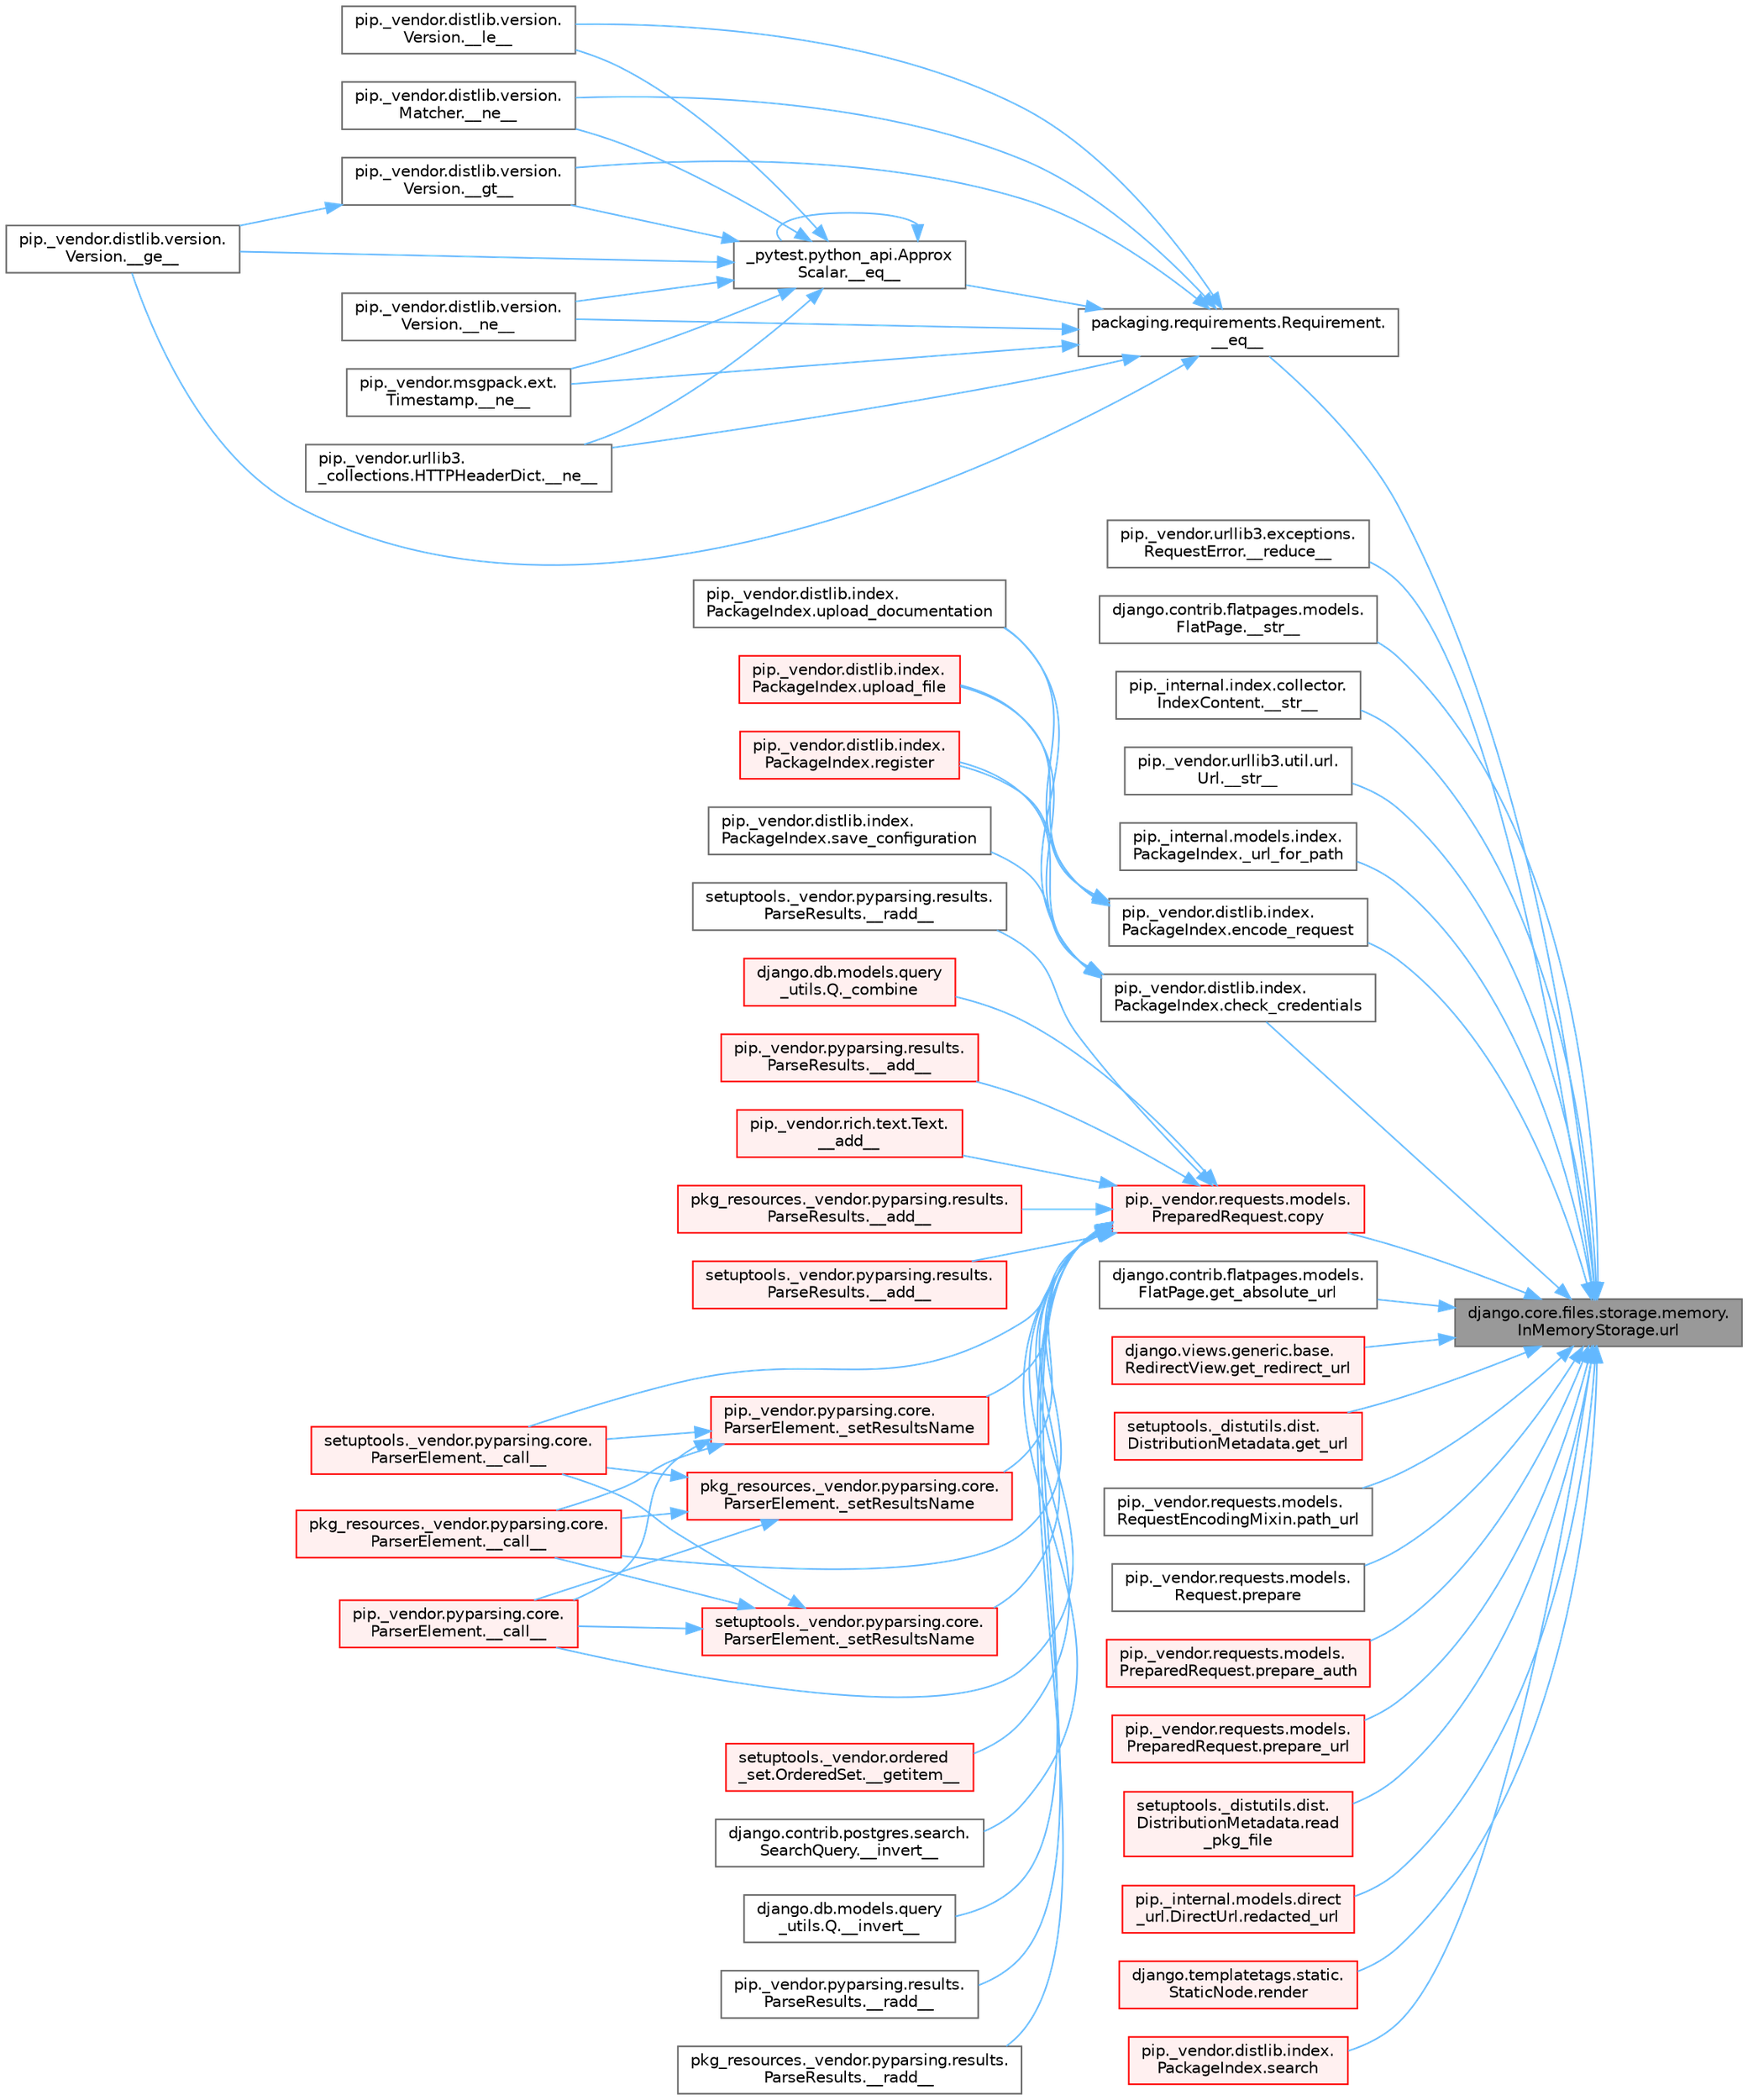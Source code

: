 digraph "django.core.files.storage.memory.InMemoryStorage.url"
{
 // LATEX_PDF_SIZE
  bgcolor="transparent";
  edge [fontname=Helvetica,fontsize=10,labelfontname=Helvetica,labelfontsize=10];
  node [fontname=Helvetica,fontsize=10,shape=box,height=0.2,width=0.4];
  rankdir="RL";
  Node1 [id="Node000001",label="django.core.files.storage.memory.\lInMemoryStorage.url",height=0.2,width=0.4,color="gray40", fillcolor="grey60", style="filled", fontcolor="black",tooltip=" "];
  Node1 -> Node2 [id="edge1_Node000001_Node000002",dir="back",color="steelblue1",style="solid",tooltip=" "];
  Node2 [id="Node000002",label="packaging.requirements.Requirement.\l__eq__",height=0.2,width=0.4,color="grey40", fillcolor="white", style="filled",URL="$classpackaging_1_1requirements_1_1_requirement.html#ae285c586a0e8b9e700b0f5f25e2c2671",tooltip=" "];
  Node2 -> Node3 [id="edge2_Node000002_Node000003",dir="back",color="steelblue1",style="solid",tooltip=" "];
  Node3 [id="Node000003",label="_pytest.python_api.Approx\lScalar.__eq__",height=0.2,width=0.4,color="grey40", fillcolor="white", style="filled",URL="$class__pytest_1_1python__api_1_1_approx_scalar.html#af4601ee4ca7409927f88c83ebfc3d923",tooltip=" "];
  Node3 -> Node3 [id="edge3_Node000003_Node000003",dir="back",color="steelblue1",style="solid",tooltip=" "];
  Node3 -> Node4 [id="edge4_Node000003_Node000004",dir="back",color="steelblue1",style="solid",tooltip=" "];
  Node4 [id="Node000004",label="pip._vendor.distlib.version.\lVersion.__ge__",height=0.2,width=0.4,color="grey40", fillcolor="white", style="filled",URL="$classpip_1_1__vendor_1_1distlib_1_1version_1_1_version.html#aa6b7b889cebc687ddb5ed9040d01b1ec",tooltip=" "];
  Node3 -> Node5 [id="edge5_Node000003_Node000005",dir="back",color="steelblue1",style="solid",tooltip=" "];
  Node5 [id="Node000005",label="pip._vendor.distlib.version.\lVersion.__gt__",height=0.2,width=0.4,color="grey40", fillcolor="white", style="filled",URL="$classpip_1_1__vendor_1_1distlib_1_1version_1_1_version.html#a51cf0c8da1bb6829173ff6861b10cb5f",tooltip=" "];
  Node5 -> Node4 [id="edge6_Node000005_Node000004",dir="back",color="steelblue1",style="solid",tooltip=" "];
  Node3 -> Node6 [id="edge7_Node000003_Node000006",dir="back",color="steelblue1",style="solid",tooltip=" "];
  Node6 [id="Node000006",label="pip._vendor.distlib.version.\lVersion.__le__",height=0.2,width=0.4,color="grey40", fillcolor="white", style="filled",URL="$classpip_1_1__vendor_1_1distlib_1_1version_1_1_version.html#ae5e2c5d9b76377e286fcf92a382cbb8b",tooltip=" "];
  Node3 -> Node7 [id="edge8_Node000003_Node000007",dir="back",color="steelblue1",style="solid",tooltip=" "];
  Node7 [id="Node000007",label="pip._vendor.distlib.version.\lMatcher.__ne__",height=0.2,width=0.4,color="grey40", fillcolor="white", style="filled",URL="$classpip_1_1__vendor_1_1distlib_1_1version_1_1_matcher.html#a24f8f8a4686bff3018fee5d22f4e02f1",tooltip=" "];
  Node3 -> Node8 [id="edge9_Node000003_Node000008",dir="back",color="steelblue1",style="solid",tooltip=" "];
  Node8 [id="Node000008",label="pip._vendor.distlib.version.\lVersion.__ne__",height=0.2,width=0.4,color="grey40", fillcolor="white", style="filled",URL="$classpip_1_1__vendor_1_1distlib_1_1version_1_1_version.html#aea3cdf6db007318ab1a2e8d144e2a4a1",tooltip=" "];
  Node3 -> Node9 [id="edge10_Node000003_Node000009",dir="back",color="steelblue1",style="solid",tooltip=" "];
  Node9 [id="Node000009",label="pip._vendor.msgpack.ext.\lTimestamp.__ne__",height=0.2,width=0.4,color="grey40", fillcolor="white", style="filled",URL="$classpip_1_1__vendor_1_1msgpack_1_1ext_1_1_timestamp.html#ac38b8cada8075f7a1133b06bc99b2317",tooltip=" "];
  Node3 -> Node10 [id="edge11_Node000003_Node000010",dir="back",color="steelblue1",style="solid",tooltip=" "];
  Node10 [id="Node000010",label="pip._vendor.urllib3.\l_collections.HTTPHeaderDict.__ne__",height=0.2,width=0.4,color="grey40", fillcolor="white", style="filled",URL="$classpip_1_1__vendor_1_1urllib3_1_1__collections_1_1_h_t_t_p_header_dict.html#aa7766a9499d33160a1258e140e35a806",tooltip=" "];
  Node2 -> Node4 [id="edge12_Node000002_Node000004",dir="back",color="steelblue1",style="solid",tooltip=" "];
  Node2 -> Node5 [id="edge13_Node000002_Node000005",dir="back",color="steelblue1",style="solid",tooltip=" "];
  Node2 -> Node6 [id="edge14_Node000002_Node000006",dir="back",color="steelblue1",style="solid",tooltip=" "];
  Node2 -> Node7 [id="edge15_Node000002_Node000007",dir="back",color="steelblue1",style="solid",tooltip=" "];
  Node2 -> Node8 [id="edge16_Node000002_Node000008",dir="back",color="steelblue1",style="solid",tooltip=" "];
  Node2 -> Node9 [id="edge17_Node000002_Node000009",dir="back",color="steelblue1",style="solid",tooltip=" "];
  Node2 -> Node10 [id="edge18_Node000002_Node000010",dir="back",color="steelblue1",style="solid",tooltip=" "];
  Node1 -> Node11 [id="edge19_Node000001_Node000011",dir="back",color="steelblue1",style="solid",tooltip=" "];
  Node11 [id="Node000011",label="pip._vendor.urllib3.exceptions.\lRequestError.__reduce__",height=0.2,width=0.4,color="grey40", fillcolor="white", style="filled",URL="$classpip_1_1__vendor_1_1urllib3_1_1exceptions_1_1_request_error.html#a85ac5caac1416015e6ce2482ed706d80",tooltip=" "];
  Node1 -> Node12 [id="edge20_Node000001_Node000012",dir="back",color="steelblue1",style="solid",tooltip=" "];
  Node12 [id="Node000012",label="django.contrib.flatpages.models.\lFlatPage.__str__",height=0.2,width=0.4,color="grey40", fillcolor="white", style="filled",URL="$classdjango_1_1contrib_1_1flatpages_1_1models_1_1_flat_page.html#a7b928f53b0e7b3c330c2e44fa35b4d2e",tooltip=" "];
  Node1 -> Node13 [id="edge21_Node000001_Node000013",dir="back",color="steelblue1",style="solid",tooltip=" "];
  Node13 [id="Node000013",label="pip._internal.index.collector.\lIndexContent.__str__",height=0.2,width=0.4,color="grey40", fillcolor="white", style="filled",URL="$classpip_1_1__internal_1_1index_1_1collector_1_1_index_content.html#af5fe548306ec90891fc50673b6803dea",tooltip=" "];
  Node1 -> Node14 [id="edge22_Node000001_Node000014",dir="back",color="steelblue1",style="solid",tooltip=" "];
  Node14 [id="Node000014",label="pip._vendor.urllib3.util.url.\lUrl.__str__",height=0.2,width=0.4,color="grey40", fillcolor="white", style="filled",URL="$classpip_1_1__vendor_1_1urllib3_1_1util_1_1url_1_1_url.html#a62f7155ee1f0a03335cccb9d185c36d0",tooltip=" "];
  Node1 -> Node15 [id="edge23_Node000001_Node000015",dir="back",color="steelblue1",style="solid",tooltip=" "];
  Node15 [id="Node000015",label="pip._internal.models.index.\lPackageIndex._url_for_path",height=0.2,width=0.4,color="grey40", fillcolor="white", style="filled",URL="$classpip_1_1__internal_1_1models_1_1index_1_1_package_index.html#a2c9a524386ea4a55912c35561c3272ea",tooltip=" "];
  Node1 -> Node16 [id="edge24_Node000001_Node000016",dir="back",color="steelblue1",style="solid",tooltip=" "];
  Node16 [id="Node000016",label="pip._vendor.distlib.index.\lPackageIndex.check_credentials",height=0.2,width=0.4,color="grey40", fillcolor="white", style="filled",URL="$classpip_1_1__vendor_1_1distlib_1_1index_1_1_package_index.html#ace25b040947d873c461072c006501c8c",tooltip=" "];
  Node16 -> Node17 [id="edge25_Node000016_Node000017",dir="back",color="steelblue1",style="solid",tooltip=" "];
  Node17 [id="Node000017",label="pip._vendor.distlib.index.\lPackageIndex.register",height=0.2,width=0.4,color="red", fillcolor="#FFF0F0", style="filled",URL="$classpip_1_1__vendor_1_1distlib_1_1index_1_1_package_index.html#abd6fd4e50f546d43488f8f9a6a9ed142",tooltip=" "];
  Node16 -> Node30 [id="edge26_Node000016_Node000030",dir="back",color="steelblue1",style="solid",tooltip=" "];
  Node30 [id="Node000030",label="pip._vendor.distlib.index.\lPackageIndex.save_configuration",height=0.2,width=0.4,color="grey40", fillcolor="white", style="filled",URL="$classpip_1_1__vendor_1_1distlib_1_1index_1_1_package_index.html#ad11f641d18c251945108263fcbaa0142",tooltip=" "];
  Node16 -> Node31 [id="edge27_Node000016_Node000031",dir="back",color="steelblue1",style="solid",tooltip=" "];
  Node31 [id="Node000031",label="pip._vendor.distlib.index.\lPackageIndex.upload_documentation",height=0.2,width=0.4,color="grey40", fillcolor="white", style="filled",URL="$classpip_1_1__vendor_1_1distlib_1_1index_1_1_package_index.html#a5f2298b79d6fcc0399b49e4f17a27f28",tooltip=" "];
  Node16 -> Node32 [id="edge28_Node000016_Node000032",dir="back",color="steelblue1",style="solid",tooltip=" "];
  Node32 [id="Node000032",label="pip._vendor.distlib.index.\lPackageIndex.upload_file",height=0.2,width=0.4,color="red", fillcolor="#FFF0F0", style="filled",URL="$classpip_1_1__vendor_1_1distlib_1_1index_1_1_package_index.html#a27c70ecbd8d0e29bf1ed72370bde135f",tooltip=" "];
  Node1 -> Node39 [id="edge29_Node000001_Node000039",dir="back",color="steelblue1",style="solid",tooltip=" "];
  Node39 [id="Node000039",label="pip._vendor.requests.models.\lPreparedRequest.copy",height=0.2,width=0.4,color="red", fillcolor="#FFF0F0", style="filled",URL="$classpip_1_1__vendor_1_1requests_1_1models_1_1_prepared_request.html#a7548cd215dfcd985b529c710800d964a",tooltip=" "];
  Node39 -> Node40 [id="edge30_Node000039_Node000040",dir="back",color="steelblue1",style="solid",tooltip=" "];
  Node40 [id="Node000040",label="pip._vendor.pyparsing.results.\lParseResults.__add__",height=0.2,width=0.4,color="red", fillcolor="#FFF0F0", style="filled",URL="$classpip_1_1__vendor_1_1pyparsing_1_1results_1_1_parse_results.html#a3d042ec44a5277aec415d0527b3aa0f2",tooltip=" "];
  Node39 -> Node42 [id="edge31_Node000039_Node000042",dir="back",color="steelblue1",style="solid",tooltip=" "];
  Node42 [id="Node000042",label="pip._vendor.rich.text.Text.\l__add__",height=0.2,width=0.4,color="red", fillcolor="#FFF0F0", style="filled",URL="$classpip_1_1__vendor_1_1rich_1_1text_1_1_text.html#a53ddbcca645bcd523cc7875ede6a2691",tooltip=" "];
  Node39 -> Node43 [id="edge32_Node000039_Node000043",dir="back",color="steelblue1",style="solid",tooltip=" "];
  Node43 [id="Node000043",label="pkg_resources._vendor.pyparsing.results.\lParseResults.__add__",height=0.2,width=0.4,color="red", fillcolor="#FFF0F0", style="filled",URL="$classpkg__resources_1_1__vendor_1_1pyparsing_1_1results_1_1_parse_results.html#aac08c0df1060499bad944971ca3442b9",tooltip=" "];
  Node39 -> Node44 [id="edge33_Node000039_Node000044",dir="back",color="steelblue1",style="solid",tooltip=" "];
  Node44 [id="Node000044",label="setuptools._vendor.pyparsing.results.\lParseResults.__add__",height=0.2,width=0.4,color="red", fillcolor="#FFF0F0", style="filled",URL="$classsetuptools_1_1__vendor_1_1pyparsing_1_1results_1_1_parse_results.html#afddc4e6ba70870fb80a50fb1f12f43e3",tooltip=" "];
  Node39 -> Node45 [id="edge34_Node000039_Node000045",dir="back",color="steelblue1",style="solid",tooltip=" "];
  Node45 [id="Node000045",label="pip._vendor.pyparsing.core.\lParserElement.__call__",height=0.2,width=0.4,color="red", fillcolor="#FFF0F0", style="filled",URL="$classpip_1_1__vendor_1_1pyparsing_1_1core_1_1_parser_element.html#a2f5f22bc974026e007e59ad948002d7d",tooltip=" "];
  Node39 -> Node48 [id="edge35_Node000039_Node000048",dir="back",color="steelblue1",style="solid",tooltip=" "];
  Node48 [id="Node000048",label="pkg_resources._vendor.pyparsing.core.\lParserElement.__call__",height=0.2,width=0.4,color="red", fillcolor="#FFF0F0", style="filled",URL="$classpkg__resources_1_1__vendor_1_1pyparsing_1_1core_1_1_parser_element.html#afcbb17119d97bfa6d626db404fc46c5d",tooltip=" "];
  Node39 -> Node49 [id="edge36_Node000039_Node000049",dir="back",color="steelblue1",style="solid",tooltip=" "];
  Node49 [id="Node000049",label="setuptools._vendor.pyparsing.core.\lParserElement.__call__",height=0.2,width=0.4,color="red", fillcolor="#FFF0F0", style="filled",URL="$classsetuptools_1_1__vendor_1_1pyparsing_1_1core_1_1_parser_element.html#a28d20326a3f54e2777adc97073328291",tooltip=" "];
  Node39 -> Node50 [id="edge37_Node000039_Node000050",dir="back",color="steelblue1",style="solid",tooltip=" "];
  Node50 [id="Node000050",label="setuptools._vendor.ordered\l_set.OrderedSet.__getitem__",height=0.2,width=0.4,color="red", fillcolor="#FFF0F0", style="filled",URL="$classsetuptools_1_1__vendor_1_1ordered__set_1_1_ordered_set.html#aaa8657c0e85788ac2555cc46176b060c",tooltip=" "];
  Node39 -> Node162 [id="edge38_Node000039_Node000162",dir="back",color="steelblue1",style="solid",tooltip=" "];
  Node162 [id="Node000162",label="django.contrib.postgres.search.\lSearchQuery.__invert__",height=0.2,width=0.4,color="grey40", fillcolor="white", style="filled",URL="$classdjango_1_1contrib_1_1postgres_1_1search_1_1_search_query.html#ac6a7b74e22559ee2d0e348855bb3d42f",tooltip=" "];
  Node39 -> Node163 [id="edge39_Node000039_Node000163",dir="back",color="steelblue1",style="solid",tooltip=" "];
  Node163 [id="Node000163",label="django.db.models.query\l_utils.Q.__invert__",height=0.2,width=0.4,color="grey40", fillcolor="white", style="filled",URL="$classdjango_1_1db_1_1models_1_1query__utils_1_1_q.html#aaeda3970880cceb191cb640593f80bdf",tooltip=" "];
  Node39 -> Node164 [id="edge40_Node000039_Node000164",dir="back",color="steelblue1",style="solid",tooltip=" "];
  Node164 [id="Node000164",label="pip._vendor.pyparsing.results.\lParseResults.__radd__",height=0.2,width=0.4,color="grey40", fillcolor="white", style="filled",URL="$classpip_1_1__vendor_1_1pyparsing_1_1results_1_1_parse_results.html#afe7d2f27df6497e29cb2cfcd08d8dd40",tooltip=" "];
  Node39 -> Node165 [id="edge41_Node000039_Node000165",dir="back",color="steelblue1",style="solid",tooltip=" "];
  Node165 [id="Node000165",label="pkg_resources._vendor.pyparsing.results.\lParseResults.__radd__",height=0.2,width=0.4,color="grey40", fillcolor="white", style="filled",URL="$classpkg__resources_1_1__vendor_1_1pyparsing_1_1results_1_1_parse_results.html#a7a988886fbf5c1a9187986384e4df86a",tooltip=" "];
  Node39 -> Node166 [id="edge42_Node000039_Node000166",dir="back",color="steelblue1",style="solid",tooltip=" "];
  Node166 [id="Node000166",label="setuptools._vendor.pyparsing.results.\lParseResults.__radd__",height=0.2,width=0.4,color="grey40", fillcolor="white", style="filled",URL="$classsetuptools_1_1__vendor_1_1pyparsing_1_1results_1_1_parse_results.html#ae4ccddd5f7c4b56e755d4742bc029335",tooltip=" "];
  Node39 -> Node167 [id="edge43_Node000039_Node000167",dir="back",color="steelblue1",style="solid",tooltip=" "];
  Node167 [id="Node000167",label="django.db.models.query\l_utils.Q._combine",height=0.2,width=0.4,color="red", fillcolor="#FFF0F0", style="filled",URL="$classdjango_1_1db_1_1models_1_1query__utils_1_1_q.html#ade621b98231b73615e1aa3a726560c55",tooltip=" "];
  Node39 -> Node180 [id="edge44_Node000039_Node000180",dir="back",color="steelblue1",style="solid",tooltip=" "];
  Node180 [id="Node000180",label="pip._vendor.pyparsing.core.\lParserElement._setResultsName",height=0.2,width=0.4,color="red", fillcolor="#FFF0F0", style="filled",URL="$classpip_1_1__vendor_1_1pyparsing_1_1core_1_1_parser_element.html#a4682554ec6560cf3d1060cba60212b54",tooltip=" "];
  Node180 -> Node45 [id="edge45_Node000180_Node000045",dir="back",color="steelblue1",style="solid",tooltip=" "];
  Node180 -> Node48 [id="edge46_Node000180_Node000048",dir="back",color="steelblue1",style="solid",tooltip=" "];
  Node180 -> Node49 [id="edge47_Node000180_Node000049",dir="back",color="steelblue1",style="solid",tooltip=" "];
  Node39 -> Node184 [id="edge48_Node000039_Node000184",dir="back",color="steelblue1",style="solid",tooltip=" "];
  Node184 [id="Node000184",label="pkg_resources._vendor.pyparsing.core.\lParserElement._setResultsName",height=0.2,width=0.4,color="red", fillcolor="#FFF0F0", style="filled",URL="$classpkg__resources_1_1__vendor_1_1pyparsing_1_1core_1_1_parser_element.html#a84c9abb71474719f0beed3a171d4d031",tooltip=" "];
  Node184 -> Node45 [id="edge49_Node000184_Node000045",dir="back",color="steelblue1",style="solid",tooltip=" "];
  Node184 -> Node48 [id="edge50_Node000184_Node000048",dir="back",color="steelblue1",style="solid",tooltip=" "];
  Node184 -> Node49 [id="edge51_Node000184_Node000049",dir="back",color="steelblue1",style="solid",tooltip=" "];
  Node39 -> Node185 [id="edge52_Node000039_Node000185",dir="back",color="steelblue1",style="solid",tooltip=" "];
  Node185 [id="Node000185",label="setuptools._vendor.pyparsing.core.\lParserElement._setResultsName",height=0.2,width=0.4,color="red", fillcolor="#FFF0F0", style="filled",URL="$classsetuptools_1_1__vendor_1_1pyparsing_1_1core_1_1_parser_element.html#ad1c3dd5ac98b4103f6c2a679005e141b",tooltip=" "];
  Node185 -> Node45 [id="edge53_Node000185_Node000045",dir="back",color="steelblue1",style="solid",tooltip=" "];
  Node185 -> Node48 [id="edge54_Node000185_Node000048",dir="back",color="steelblue1",style="solid",tooltip=" "];
  Node185 -> Node49 [id="edge55_Node000185_Node000049",dir="back",color="steelblue1",style="solid",tooltip=" "];
  Node1 -> Node2221 [id="edge56_Node000001_Node002221",dir="back",color="steelblue1",style="solid",tooltip=" "];
  Node2221 [id="Node002221",label="pip._vendor.distlib.index.\lPackageIndex.encode_request",height=0.2,width=0.4,color="grey40", fillcolor="white", style="filled",URL="$classpip_1_1__vendor_1_1distlib_1_1index_1_1_package_index.html#a795ad166cf5470b75ce142e9ca2bc617",tooltip=" "];
  Node2221 -> Node17 [id="edge57_Node002221_Node000017",dir="back",color="steelblue1",style="solid",tooltip=" "];
  Node2221 -> Node31 [id="edge58_Node002221_Node000031",dir="back",color="steelblue1",style="solid",tooltip=" "];
  Node2221 -> Node32 [id="edge59_Node002221_Node000032",dir="back",color="steelblue1",style="solid",tooltip=" "];
  Node1 -> Node2222 [id="edge60_Node000001_Node002222",dir="back",color="steelblue1",style="solid",tooltip=" "];
  Node2222 [id="Node002222",label="django.contrib.flatpages.models.\lFlatPage.get_absolute_url",height=0.2,width=0.4,color="grey40", fillcolor="white", style="filled",URL="$classdjango_1_1contrib_1_1flatpages_1_1models_1_1_flat_page.html#ae7e604bb984f8921f77b603526f4a426",tooltip=" "];
  Node1 -> Node2223 [id="edge61_Node000001_Node002223",dir="back",color="steelblue1",style="solid",tooltip=" "];
  Node2223 [id="Node002223",label="django.views.generic.base.\lRedirectView.get_redirect_url",height=0.2,width=0.4,color="red", fillcolor="#FFF0F0", style="filled",URL="$classdjango_1_1views_1_1generic_1_1base_1_1_redirect_view.html#a04d6cdb2db124920ca88c0c2bed8b1af",tooltip=" "];
  Node1 -> Node2231 [id="edge62_Node000001_Node002231",dir="back",color="steelblue1",style="solid",tooltip=" "];
  Node2231 [id="Node002231",label="setuptools._distutils.dist.\lDistributionMetadata.get_url",height=0.2,width=0.4,color="red", fillcolor="#FFF0F0", style="filled",URL="$classsetuptools_1_1__distutils_1_1dist_1_1_distribution_metadata.html#a48a81db21662142b30e8228c468c12ec",tooltip=" "];
  Node1 -> Node2233 [id="edge63_Node000001_Node002233",dir="back",color="steelblue1",style="solid",tooltip=" "];
  Node2233 [id="Node002233",label="pip._vendor.requests.models.\lRequestEncodingMixin.path_url",height=0.2,width=0.4,color="grey40", fillcolor="white", style="filled",URL="$classpip_1_1__vendor_1_1requests_1_1models_1_1_request_encoding_mixin.html#a8897d811e86191516e992f4fb2e12a7d",tooltip=" "];
  Node1 -> Node862 [id="edge64_Node000001_Node000862",dir="back",color="steelblue1",style="solid",tooltip=" "];
  Node862 [id="Node000862",label="pip._vendor.requests.models.\lRequest.prepare",height=0.2,width=0.4,color="grey40", fillcolor="white", style="filled",URL="$classpip_1_1__vendor_1_1requests_1_1models_1_1_request.html#a521f9d64b1ea263abc8fb0c3f957b2ab",tooltip=" "];
  Node1 -> Node2234 [id="edge65_Node000001_Node002234",dir="back",color="steelblue1",style="solid",tooltip=" "];
  Node2234 [id="Node002234",label="pip._vendor.requests.models.\lPreparedRequest.prepare_auth",height=0.2,width=0.4,color="red", fillcolor="#FFF0F0", style="filled",URL="$classpip_1_1__vendor_1_1requests_1_1models_1_1_prepared_request.html#afc74f6c309d18d59e7db47170805362d",tooltip=" "];
  Node1 -> Node2236 [id="edge66_Node000001_Node002236",dir="back",color="steelblue1",style="solid",tooltip=" "];
  Node2236 [id="Node002236",label="pip._vendor.requests.models.\lPreparedRequest.prepare_url",height=0.2,width=0.4,color="red", fillcolor="#FFF0F0", style="filled",URL="$classpip_1_1__vendor_1_1requests_1_1models_1_1_prepared_request.html#aa21e7ec5761e2176f2efc3d2b240e79a",tooltip=" "];
  Node1 -> Node667 [id="edge67_Node000001_Node000667",dir="back",color="steelblue1",style="solid",tooltip=" "];
  Node667 [id="Node000667",label="setuptools._distutils.dist.\lDistributionMetadata.read\l_pkg_file",height=0.2,width=0.4,color="red", fillcolor="#FFF0F0", style="filled",URL="$classsetuptools_1_1__distutils_1_1dist_1_1_distribution_metadata.html#a7efe01ce942992105bfa0866706a2f20",tooltip=" "];
  Node1 -> Node617 [id="edge68_Node000001_Node000617",dir="back",color="steelblue1",style="solid",tooltip=" "];
  Node617 [id="Node000617",label="pip._internal.models.direct\l_url.DirectUrl.redacted_url",height=0.2,width=0.4,color="red", fillcolor="#FFF0F0", style="filled",URL="$classpip_1_1__internal_1_1models_1_1direct__url_1_1_direct_url.html#a89ea51f8e2e338b29a310b501e60ee6f",tooltip=" "];
  Node1 -> Node2237 [id="edge69_Node000001_Node002237",dir="back",color="steelblue1",style="solid",tooltip=" "];
  Node2237 [id="Node002237",label="django.templatetags.static.\lStaticNode.render",height=0.2,width=0.4,color="red", fillcolor="#FFF0F0", style="filled",URL="$classdjango_1_1templatetags_1_1static_1_1_static_node.html#aa8e3fda348d138fb33e13bf06968b8e5",tooltip=" "];
  Node1 -> Node2238 [id="edge70_Node000001_Node002238",dir="back",color="steelblue1",style="solid",tooltip=" "];
  Node2238 [id="Node002238",label="pip._vendor.distlib.index.\lPackageIndex.search",height=0.2,width=0.4,color="red", fillcolor="#FFF0F0", style="filled",URL="$classpip_1_1__vendor_1_1distlib_1_1index_1_1_package_index.html#afd0a87e7c347f35852dd6801d0c1d95c",tooltip=" "];
}
